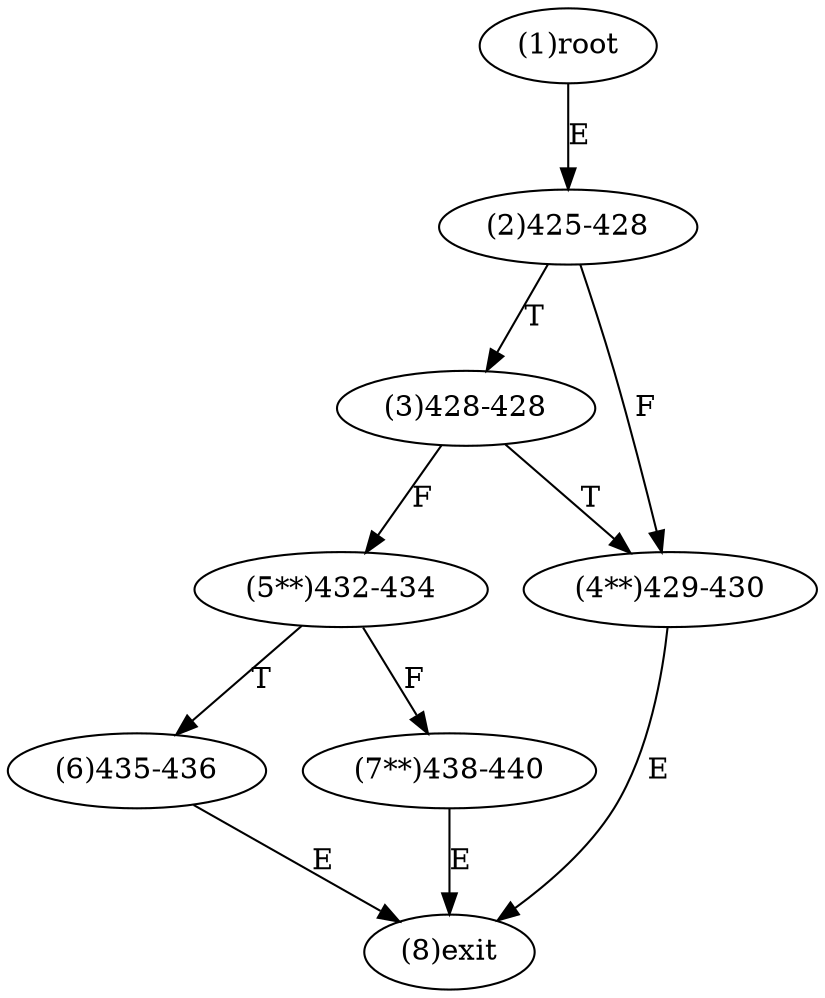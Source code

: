 digraph "" { 
1[ label="(1)root"];
2[ label="(2)425-428"];
3[ label="(3)428-428"];
4[ label="(4**)429-430"];
5[ label="(5**)432-434"];
6[ label="(6)435-436"];
7[ label="(7**)438-440"];
8[ label="(8)exit"];
1->2[ label="E"];
2->4[ label="F"];
2->3[ label="T"];
3->5[ label="F"];
3->4[ label="T"];
4->8[ label="E"];
5->7[ label="F"];
5->6[ label="T"];
6->8[ label="E"];
7->8[ label="E"];
}